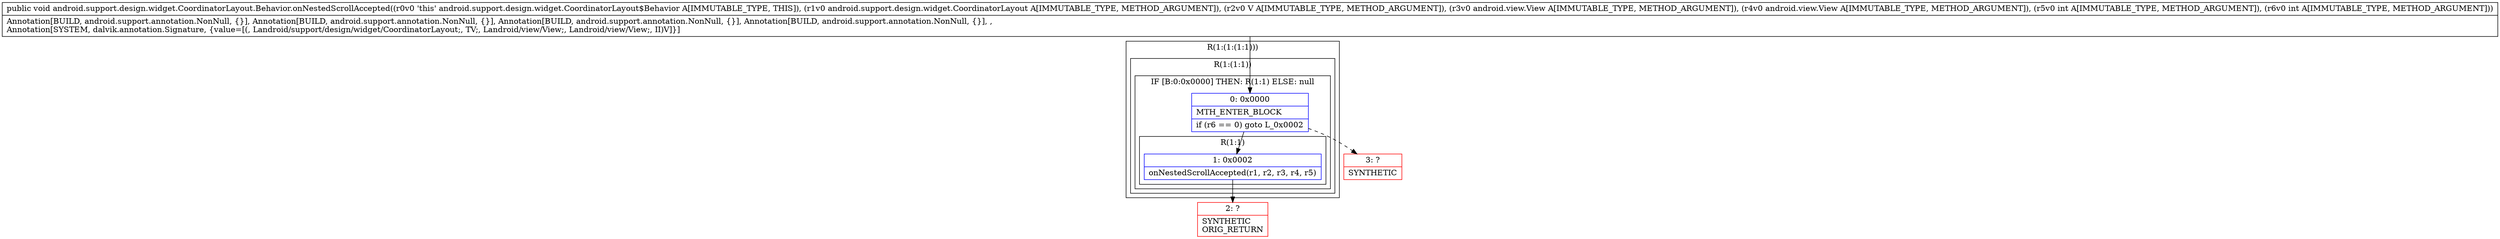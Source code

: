digraph "CFG forandroid.support.design.widget.CoordinatorLayout.Behavior.onNestedScrollAccepted(Landroid\/support\/design\/widget\/CoordinatorLayout;Landroid\/view\/View;Landroid\/view\/View;Landroid\/view\/View;II)V" {
subgraph cluster_Region_93636954 {
label = "R(1:(1:(1:1)))";
node [shape=record,color=blue];
subgraph cluster_Region_716049062 {
label = "R(1:(1:1))";
node [shape=record,color=blue];
subgraph cluster_IfRegion_1345065009 {
label = "IF [B:0:0x0000] THEN: R(1:1) ELSE: null";
node [shape=record,color=blue];
Node_0 [shape=record,label="{0\:\ 0x0000|MTH_ENTER_BLOCK\l|if (r6 == 0) goto L_0x0002\l}"];
subgraph cluster_Region_1789292820 {
label = "R(1:1)";
node [shape=record,color=blue];
Node_1 [shape=record,label="{1\:\ 0x0002|onNestedScrollAccepted(r1, r2, r3, r4, r5)\l}"];
}
}
}
}
Node_2 [shape=record,color=red,label="{2\:\ ?|SYNTHETIC\lORIG_RETURN\l}"];
Node_3 [shape=record,color=red,label="{3\:\ ?|SYNTHETIC\l}"];
MethodNode[shape=record,label="{public void android.support.design.widget.CoordinatorLayout.Behavior.onNestedScrollAccepted((r0v0 'this' android.support.design.widget.CoordinatorLayout$Behavior A[IMMUTABLE_TYPE, THIS]), (r1v0 android.support.design.widget.CoordinatorLayout A[IMMUTABLE_TYPE, METHOD_ARGUMENT]), (r2v0 V A[IMMUTABLE_TYPE, METHOD_ARGUMENT]), (r3v0 android.view.View A[IMMUTABLE_TYPE, METHOD_ARGUMENT]), (r4v0 android.view.View A[IMMUTABLE_TYPE, METHOD_ARGUMENT]), (r5v0 int A[IMMUTABLE_TYPE, METHOD_ARGUMENT]), (r6v0 int A[IMMUTABLE_TYPE, METHOD_ARGUMENT]))  | Annotation[BUILD, android.support.annotation.NonNull, \{\}], Annotation[BUILD, android.support.annotation.NonNull, \{\}], Annotation[BUILD, android.support.annotation.NonNull, \{\}], Annotation[BUILD, android.support.annotation.NonNull, \{\}], , \lAnnotation[SYSTEM, dalvik.annotation.Signature, \{value=[(, Landroid\/support\/design\/widget\/CoordinatorLayout;, TV;, Landroid\/view\/View;, Landroid\/view\/View;, II)V]\}]\l}"];
MethodNode -> Node_0;
Node_0 -> Node_1;
Node_0 -> Node_3[style=dashed];
Node_1 -> Node_2;
}

